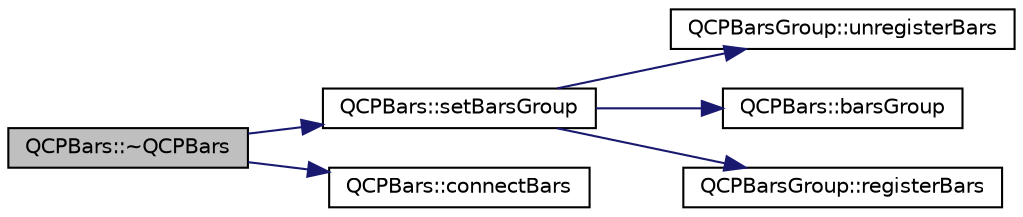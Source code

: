 digraph "QCPBars::~QCPBars"
{
  edge [fontname="Helvetica",fontsize="10",labelfontname="Helvetica",labelfontsize="10"];
  node [fontname="Helvetica",fontsize="10",shape=record];
  rankdir="LR";
  Node4 [label="QCPBars::~QCPBars",height=0.2,width=0.4,color="black", fillcolor="grey75", style="filled", fontcolor="black"];
  Node4 -> Node5 [color="midnightblue",fontsize="10",style="solid",fontname="Helvetica"];
  Node5 [label="QCPBars::setBarsGroup",height=0.2,width=0.4,color="black", fillcolor="white", style="filled",URL="$class_q_c_p_bars.html#aedd1709061f0b307c47ddb45e172ef9a"];
  Node5 -> Node6 [color="midnightblue",fontsize="10",style="solid",fontname="Helvetica"];
  Node6 [label="QCPBarsGroup::unregisterBars",height=0.2,width=0.4,color="black", fillcolor="white", style="filled",URL="$class_q_c_p_bars_group.html#ac7073cdd7b1a40c6cb4b5f908145f8c4"];
  Node5 -> Node7 [color="midnightblue",fontsize="10",style="solid",fontname="Helvetica"];
  Node7 [label="QCPBars::barsGroup",height=0.2,width=0.4,color="black", fillcolor="white", style="filled",URL="$class_q_c_p_bars.html#a5eef59840b68d205df4e0c3df5f97633"];
  Node5 -> Node8 [color="midnightblue",fontsize="10",style="solid",fontname="Helvetica"];
  Node8 [label="QCPBarsGroup::registerBars",height=0.2,width=0.4,color="black", fillcolor="white", style="filled",URL="$class_q_c_p_bars_group.html#a7b00514f19ad58d0bb3fd5246a67fae2"];
  Node4 -> Node9 [color="midnightblue",fontsize="10",style="solid",fontname="Helvetica"];
  Node9 [label="QCPBars::connectBars",height=0.2,width=0.4,color="black", fillcolor="white", style="filled",URL="$class_q_c_p_bars.html#a6ea37802cd22f97235cab614b14b9f19"];
}
